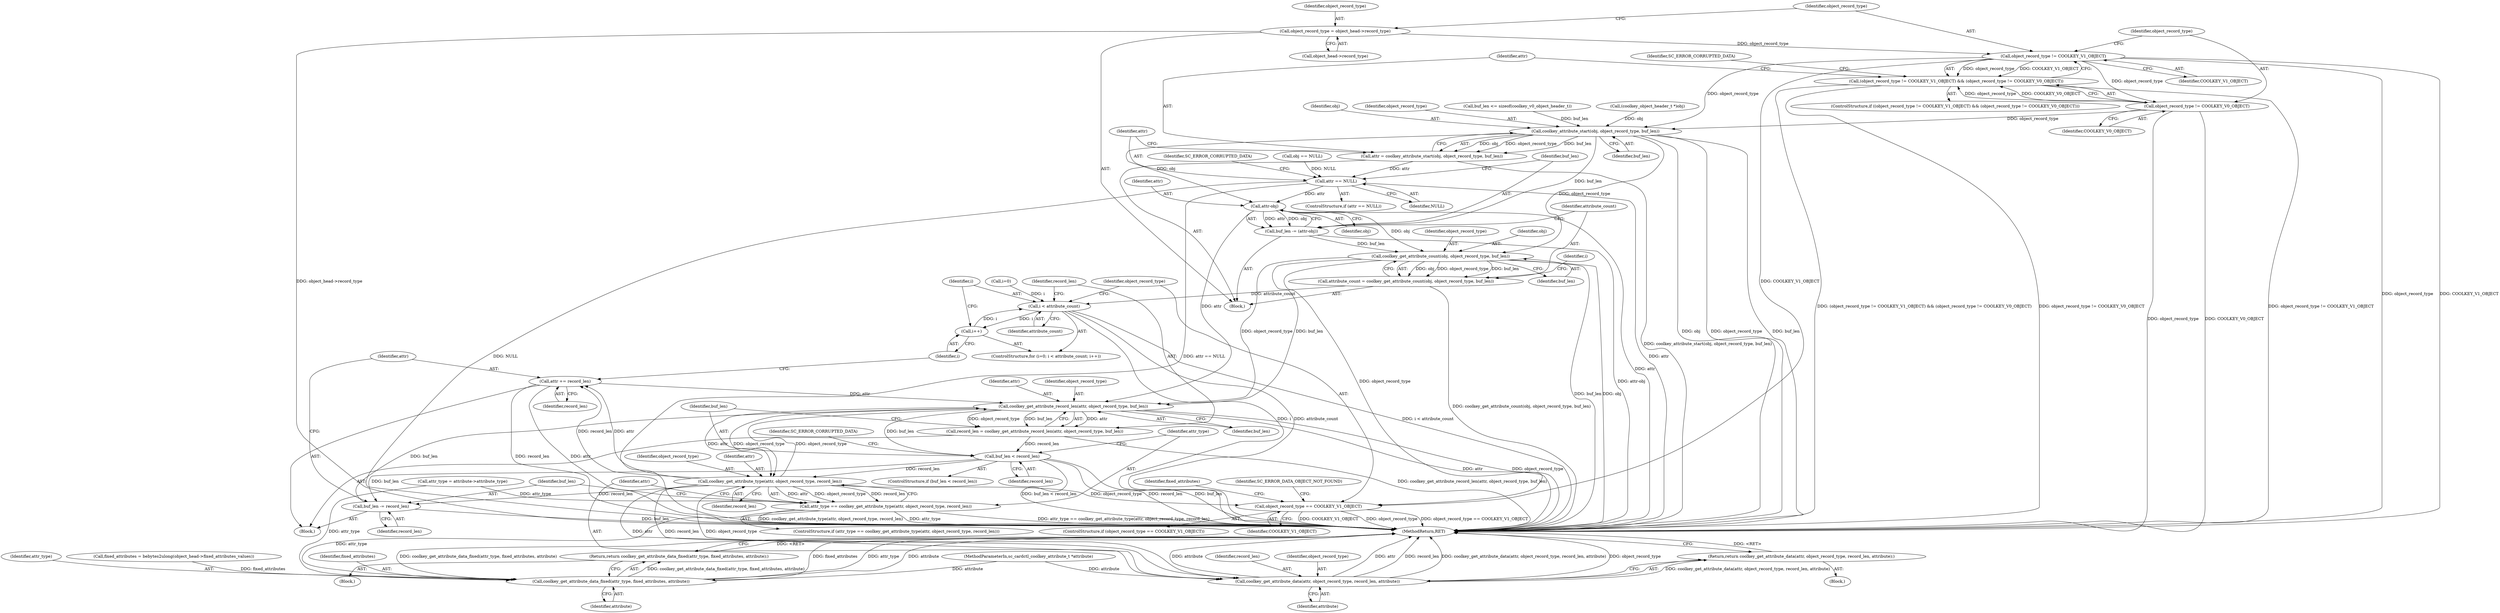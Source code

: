 digraph "0_OpenSC_8fe377e93b4b56060e5bbfb6f3142ceaeca744fa_4@pointer" {
"1000208" [label="(Call,object_record_type = object_head->record_type)"];
"1000215" [label="(Call,object_record_type != COOLKEY_V1_OBJECT)"];
"1000214" [label="(Call,(object_record_type != COOLKEY_V1_OBJECT) && (object_record_type != COOLKEY_V0_OBJECT))"];
"1000218" [label="(Call,object_record_type != COOLKEY_V0_OBJECT)"];
"1000226" [label="(Call,coolkey_attribute_start(obj, object_record_type, buf_len))"];
"1000224" [label="(Call,attr = coolkey_attribute_start(obj, object_record_type, buf_len))"];
"1000231" [label="(Call,attr == NULL)"];
"1000239" [label="(Call,attr-obj)"];
"1000237" [label="(Call,buf_len -= (attr-obj))"];
"1000244" [label="(Call,coolkey_get_attribute_count(obj, object_record_type, buf_len))"];
"1000242" [label="(Call,attribute_count = coolkey_get_attribute_count(obj, object_record_type, buf_len))"];
"1000252" [label="(Call,i < attribute_count)"];
"1000255" [label="(Call,i++)"];
"1000261" [label="(Call,coolkey_get_attribute_record_len(attr, object_record_type, buf_len))"];
"1000259" [label="(Call,record_len = coolkey_get_attribute_record_len(attr, object_record_type, buf_len))"];
"1000266" [label="(Call,buf_len < record_len)"];
"1000275" [label="(Call,coolkey_get_attribute_type(attr, object_record_type, record_len))"];
"1000273" [label="(Call,attr_type == coolkey_get_attribute_type(attr, object_record_type, record_len))"];
"1000305" [label="(Call,coolkey_get_attribute_data_fixed(attr_type, fixed_attributes, attribute))"];
"1000304" [label="(Return,return coolkey_get_attribute_data_fixed(attr_type, fixed_attributes, attribute);)"];
"1000281" [label="(Call,coolkey_get_attribute_data(attr, object_record_type, record_len, attribute))"];
"1000280" [label="(Return,return coolkey_get_attribute_data(attr, object_record_type, record_len, attribute);)"];
"1000286" [label="(Call,buf_len -= record_len)"];
"1000289" [label="(Call,attr += record_len)"];
"1000293" [label="(Call,object_record_type == COOLKEY_V1_OBJECT)"];
"1000205" [label="(Call,(coolkey_object_header_t *)obj)"];
"1000287" [label="(Identifier,buf_len)"];
"1000227" [label="(Identifier,obj)"];
"1000217" [label="(Identifier,COOLKEY_V1_OBJECT)"];
"1000294" [label="(Identifier,object_record_type)"];
"1000293" [label="(Call,object_record_type == COOLKEY_V1_OBJECT)"];
"1000218" [label="(Call,object_record_type != COOLKEY_V0_OBJECT)"];
"1000307" [label="(Identifier,fixed_attributes)"];
"1000259" [label="(Call,record_len = coolkey_get_attribute_record_len(attr, object_record_type, buf_len))"];
"1000284" [label="(Identifier,record_len)"];
"1000219" [label="(Identifier,object_record_type)"];
"1000161" [label="(Call,obj == NULL)"];
"1000240" [label="(Identifier,attr)"];
"1000276" [label="(Identifier,attr)"];
"1000281" [label="(Call,coolkey_get_attribute_data(attr, object_record_type, record_len, attribute))"];
"1000272" [label="(ControlStructure,if (attr_type == coolkey_get_attribute_type(attr, object_record_type, record_len)))"];
"1000305" [label="(Call,coolkey_get_attribute_data_fixed(attr_type, fixed_attributes, attribute))"];
"1000295" [label="(Identifier,COOLKEY_V1_OBJECT)"];
"1000248" [label="(ControlStructure,for (i=0; i < attribute_count; i++))"];
"1000290" [label="(Identifier,attr)"];
"1000291" [label="(Identifier,record_len)"];
"1000114" [label="(Block,)"];
"1000273" [label="(Call,attr_type == coolkey_get_attribute_type(attr, object_record_type, record_len))"];
"1000254" [label="(Identifier,attribute_count)"];
"1000253" [label="(Identifier,i)"];
"1000236" [label="(Identifier,SC_ERROR_CORRUPTED_DATA)"];
"1000296" [label="(Block,)"];
"1000113" [label="(MethodParameterIn,sc_cardctl_coolkey_attribute_t *attribute)"];
"1000225" [label="(Identifier,attr)"];
"1000299" [label="(Identifier,fixed_attributes)"];
"1000267" [label="(Identifier,buf_len)"];
"1000285" [label="(Identifier,attribute)"];
"1000288" [label="(Identifier,record_len)"];
"1000250" [label="(Identifier,i)"];
"1000232" [label="(Identifier,attr)"];
"1000238" [label="(Identifier,buf_len)"];
"1000255" [label="(Call,i++)"];
"1000268" [label="(Identifier,record_len)"];
"1000306" [label="(Identifier,attr_type)"];
"1000274" [label="(Identifier,attr_type)"];
"1000280" [label="(Return,return coolkey_get_attribute_data(attr, object_record_type, record_len, attribute);)"];
"1000249" [label="(Call,i=0)"];
"1000298" [label="(Call,fixed_attributes = bebytes2ulong(object_head->fixed_attributes_values))"];
"1000226" [label="(Call,coolkey_attribute_start(obj, object_record_type, buf_len))"];
"1000233" [label="(Identifier,NULL)"];
"1000237" [label="(Call,buf_len -= (attr-obj))"];
"1000277" [label="(Identifier,object_record_type)"];
"1000241" [label="(Identifier,obj)"];
"1000257" [label="(Block,)"];
"1000209" [label="(Identifier,object_record_type)"];
"1000252" [label="(Call,i < attribute_count)"];
"1000265" [label="(ControlStructure,if (buf_len < record_len))"];
"1000262" [label="(Identifier,attr)"];
"1000244" [label="(Call,coolkey_get_attribute_count(obj, object_record_type, buf_len))"];
"1000243" [label="(Identifier,attribute_count)"];
"1000215" [label="(Call,object_record_type != COOLKEY_V1_OBJECT)"];
"1000231" [label="(Call,attr == NULL)"];
"1000286" [label="(Call,buf_len -= record_len)"];
"1000230" [label="(ControlStructure,if (attr == NULL))"];
"1000210" [label="(Call,object_head->record_type)"];
"1000214" [label="(Call,(object_record_type != COOLKEY_V1_OBJECT) && (object_record_type != COOLKEY_V0_OBJECT))"];
"1000279" [label="(Block,)"];
"1000282" [label="(Identifier,attr)"];
"1000220" [label="(Identifier,COOLKEY_V0_OBJECT)"];
"1000260" [label="(Identifier,record_len)"];
"1000228" [label="(Identifier,object_record_type)"];
"1000246" [label="(Identifier,object_record_type)"];
"1000245" [label="(Identifier,obj)"];
"1000261" [label="(Call,coolkey_get_attribute_record_len(attr, object_record_type, buf_len))"];
"1000208" [label="(Call,object_record_type = object_head->record_type)"];
"1000275" [label="(Call,coolkey_get_attribute_type(attr, object_record_type, record_len))"];
"1000229" [label="(Identifier,buf_len)"];
"1000256" [label="(Identifier,i)"];
"1000278" [label="(Identifier,record_len)"];
"1000196" [label="(Call,buf_len <= sizeof(coolkey_v0_object_header_t))"];
"1000117" [label="(Call,attr_type = attribute->attribute_type)"];
"1000216" [label="(Identifier,object_record_type)"];
"1000224" [label="(Call,attr = coolkey_attribute_start(obj, object_record_type, buf_len))"];
"1000271" [label="(Identifier,SC_ERROR_CORRUPTED_DATA)"];
"1000311" [label="(MethodReturn,RET)"];
"1000239" [label="(Call,attr-obj)"];
"1000213" [label="(ControlStructure,if ((object_record_type != COOLKEY_V1_OBJECT) && (object_record_type != COOLKEY_V0_OBJECT)))"];
"1000308" [label="(Identifier,attribute)"];
"1000242" [label="(Call,attribute_count = coolkey_get_attribute_count(obj, object_record_type, buf_len))"];
"1000289" [label="(Call,attr += record_len)"];
"1000264" [label="(Identifier,buf_len)"];
"1000292" [label="(ControlStructure,if (object_record_type == COOLKEY_V1_OBJECT))"];
"1000310" [label="(Identifier,SC_ERROR_DATA_OBJECT_NOT_FOUND)"];
"1000304" [label="(Return,return coolkey_get_attribute_data_fixed(attr_type, fixed_attributes, attribute);)"];
"1000247" [label="(Identifier,buf_len)"];
"1000266" [label="(Call,buf_len < record_len)"];
"1000283" [label="(Identifier,object_record_type)"];
"1000263" [label="(Identifier,object_record_type)"];
"1000223" [label="(Identifier,SC_ERROR_CORRUPTED_DATA)"];
"1000208" -> "1000114"  [label="AST: "];
"1000208" -> "1000210"  [label="CFG: "];
"1000209" -> "1000208"  [label="AST: "];
"1000210" -> "1000208"  [label="AST: "];
"1000216" -> "1000208"  [label="CFG: "];
"1000208" -> "1000311"  [label="DDG: object_head->record_type"];
"1000208" -> "1000215"  [label="DDG: object_record_type"];
"1000215" -> "1000214"  [label="AST: "];
"1000215" -> "1000217"  [label="CFG: "];
"1000216" -> "1000215"  [label="AST: "];
"1000217" -> "1000215"  [label="AST: "];
"1000219" -> "1000215"  [label="CFG: "];
"1000214" -> "1000215"  [label="CFG: "];
"1000215" -> "1000311"  [label="DDG: object_record_type"];
"1000215" -> "1000311"  [label="DDG: COOLKEY_V1_OBJECT"];
"1000215" -> "1000214"  [label="DDG: object_record_type"];
"1000215" -> "1000214"  [label="DDG: COOLKEY_V1_OBJECT"];
"1000215" -> "1000218"  [label="DDG: object_record_type"];
"1000215" -> "1000226"  [label="DDG: object_record_type"];
"1000215" -> "1000293"  [label="DDG: COOLKEY_V1_OBJECT"];
"1000214" -> "1000213"  [label="AST: "];
"1000214" -> "1000218"  [label="CFG: "];
"1000218" -> "1000214"  [label="AST: "];
"1000223" -> "1000214"  [label="CFG: "];
"1000225" -> "1000214"  [label="CFG: "];
"1000214" -> "1000311"  [label="DDG: (object_record_type != COOLKEY_V1_OBJECT) && (object_record_type != COOLKEY_V0_OBJECT)"];
"1000214" -> "1000311"  [label="DDG: object_record_type != COOLKEY_V0_OBJECT"];
"1000214" -> "1000311"  [label="DDG: object_record_type != COOLKEY_V1_OBJECT"];
"1000218" -> "1000214"  [label="DDG: object_record_type"];
"1000218" -> "1000214"  [label="DDG: COOLKEY_V0_OBJECT"];
"1000218" -> "1000220"  [label="CFG: "];
"1000219" -> "1000218"  [label="AST: "];
"1000220" -> "1000218"  [label="AST: "];
"1000218" -> "1000311"  [label="DDG: object_record_type"];
"1000218" -> "1000311"  [label="DDG: COOLKEY_V0_OBJECT"];
"1000218" -> "1000226"  [label="DDG: object_record_type"];
"1000226" -> "1000224"  [label="AST: "];
"1000226" -> "1000229"  [label="CFG: "];
"1000227" -> "1000226"  [label="AST: "];
"1000228" -> "1000226"  [label="AST: "];
"1000229" -> "1000226"  [label="AST: "];
"1000224" -> "1000226"  [label="CFG: "];
"1000226" -> "1000311"  [label="DDG: obj"];
"1000226" -> "1000311"  [label="DDG: object_record_type"];
"1000226" -> "1000311"  [label="DDG: buf_len"];
"1000226" -> "1000224"  [label="DDG: obj"];
"1000226" -> "1000224"  [label="DDG: object_record_type"];
"1000226" -> "1000224"  [label="DDG: buf_len"];
"1000205" -> "1000226"  [label="DDG: obj"];
"1000196" -> "1000226"  [label="DDG: buf_len"];
"1000226" -> "1000237"  [label="DDG: buf_len"];
"1000226" -> "1000239"  [label="DDG: obj"];
"1000226" -> "1000244"  [label="DDG: object_record_type"];
"1000224" -> "1000114"  [label="AST: "];
"1000225" -> "1000224"  [label="AST: "];
"1000232" -> "1000224"  [label="CFG: "];
"1000224" -> "1000311"  [label="DDG: coolkey_attribute_start(obj, object_record_type, buf_len)"];
"1000224" -> "1000231"  [label="DDG: attr"];
"1000231" -> "1000230"  [label="AST: "];
"1000231" -> "1000233"  [label="CFG: "];
"1000232" -> "1000231"  [label="AST: "];
"1000233" -> "1000231"  [label="AST: "];
"1000236" -> "1000231"  [label="CFG: "];
"1000238" -> "1000231"  [label="CFG: "];
"1000231" -> "1000311"  [label="DDG: NULL"];
"1000231" -> "1000311"  [label="DDG: attr == NULL"];
"1000231" -> "1000311"  [label="DDG: attr"];
"1000161" -> "1000231"  [label="DDG: NULL"];
"1000231" -> "1000239"  [label="DDG: attr"];
"1000239" -> "1000237"  [label="AST: "];
"1000239" -> "1000241"  [label="CFG: "];
"1000240" -> "1000239"  [label="AST: "];
"1000241" -> "1000239"  [label="AST: "];
"1000237" -> "1000239"  [label="CFG: "];
"1000239" -> "1000311"  [label="DDG: attr"];
"1000239" -> "1000237"  [label="DDG: attr"];
"1000239" -> "1000237"  [label="DDG: obj"];
"1000239" -> "1000244"  [label="DDG: obj"];
"1000239" -> "1000261"  [label="DDG: attr"];
"1000237" -> "1000114"  [label="AST: "];
"1000238" -> "1000237"  [label="AST: "];
"1000243" -> "1000237"  [label="CFG: "];
"1000237" -> "1000311"  [label="DDG: attr-obj"];
"1000237" -> "1000244"  [label="DDG: buf_len"];
"1000244" -> "1000242"  [label="AST: "];
"1000244" -> "1000247"  [label="CFG: "];
"1000245" -> "1000244"  [label="AST: "];
"1000246" -> "1000244"  [label="AST: "];
"1000247" -> "1000244"  [label="AST: "];
"1000242" -> "1000244"  [label="CFG: "];
"1000244" -> "1000311"  [label="DDG: obj"];
"1000244" -> "1000311"  [label="DDG: buf_len"];
"1000244" -> "1000242"  [label="DDG: obj"];
"1000244" -> "1000242"  [label="DDG: object_record_type"];
"1000244" -> "1000242"  [label="DDG: buf_len"];
"1000244" -> "1000261"  [label="DDG: object_record_type"];
"1000244" -> "1000261"  [label="DDG: buf_len"];
"1000244" -> "1000293"  [label="DDG: object_record_type"];
"1000242" -> "1000114"  [label="AST: "];
"1000243" -> "1000242"  [label="AST: "];
"1000250" -> "1000242"  [label="CFG: "];
"1000242" -> "1000311"  [label="DDG: coolkey_get_attribute_count(obj, object_record_type, buf_len)"];
"1000242" -> "1000252"  [label="DDG: attribute_count"];
"1000252" -> "1000248"  [label="AST: "];
"1000252" -> "1000254"  [label="CFG: "];
"1000253" -> "1000252"  [label="AST: "];
"1000254" -> "1000252"  [label="AST: "];
"1000260" -> "1000252"  [label="CFG: "];
"1000294" -> "1000252"  [label="CFG: "];
"1000252" -> "1000311"  [label="DDG: i"];
"1000252" -> "1000311"  [label="DDG: attribute_count"];
"1000252" -> "1000311"  [label="DDG: i < attribute_count"];
"1000249" -> "1000252"  [label="DDG: i"];
"1000255" -> "1000252"  [label="DDG: i"];
"1000252" -> "1000255"  [label="DDG: i"];
"1000255" -> "1000248"  [label="AST: "];
"1000255" -> "1000256"  [label="CFG: "];
"1000256" -> "1000255"  [label="AST: "];
"1000253" -> "1000255"  [label="CFG: "];
"1000261" -> "1000259"  [label="AST: "];
"1000261" -> "1000264"  [label="CFG: "];
"1000262" -> "1000261"  [label="AST: "];
"1000263" -> "1000261"  [label="AST: "];
"1000264" -> "1000261"  [label="AST: "];
"1000259" -> "1000261"  [label="CFG: "];
"1000261" -> "1000311"  [label="DDG: attr"];
"1000261" -> "1000311"  [label="DDG: object_record_type"];
"1000261" -> "1000259"  [label="DDG: attr"];
"1000261" -> "1000259"  [label="DDG: object_record_type"];
"1000261" -> "1000259"  [label="DDG: buf_len"];
"1000289" -> "1000261"  [label="DDG: attr"];
"1000275" -> "1000261"  [label="DDG: object_record_type"];
"1000286" -> "1000261"  [label="DDG: buf_len"];
"1000261" -> "1000266"  [label="DDG: buf_len"];
"1000261" -> "1000275"  [label="DDG: attr"];
"1000261" -> "1000275"  [label="DDG: object_record_type"];
"1000259" -> "1000257"  [label="AST: "];
"1000260" -> "1000259"  [label="AST: "];
"1000267" -> "1000259"  [label="CFG: "];
"1000259" -> "1000311"  [label="DDG: coolkey_get_attribute_record_len(attr, object_record_type, buf_len)"];
"1000259" -> "1000266"  [label="DDG: record_len"];
"1000266" -> "1000265"  [label="AST: "];
"1000266" -> "1000268"  [label="CFG: "];
"1000267" -> "1000266"  [label="AST: "];
"1000268" -> "1000266"  [label="AST: "];
"1000271" -> "1000266"  [label="CFG: "];
"1000274" -> "1000266"  [label="CFG: "];
"1000266" -> "1000311"  [label="DDG: record_len"];
"1000266" -> "1000311"  [label="DDG: buf_len"];
"1000266" -> "1000311"  [label="DDG: buf_len < record_len"];
"1000266" -> "1000275"  [label="DDG: record_len"];
"1000266" -> "1000286"  [label="DDG: buf_len"];
"1000275" -> "1000273"  [label="AST: "];
"1000275" -> "1000278"  [label="CFG: "];
"1000276" -> "1000275"  [label="AST: "];
"1000277" -> "1000275"  [label="AST: "];
"1000278" -> "1000275"  [label="AST: "];
"1000273" -> "1000275"  [label="CFG: "];
"1000275" -> "1000273"  [label="DDG: attr"];
"1000275" -> "1000273"  [label="DDG: object_record_type"];
"1000275" -> "1000273"  [label="DDG: record_len"];
"1000275" -> "1000281"  [label="DDG: attr"];
"1000275" -> "1000281"  [label="DDG: object_record_type"];
"1000275" -> "1000281"  [label="DDG: record_len"];
"1000275" -> "1000286"  [label="DDG: record_len"];
"1000275" -> "1000289"  [label="DDG: record_len"];
"1000275" -> "1000289"  [label="DDG: attr"];
"1000275" -> "1000293"  [label="DDG: object_record_type"];
"1000273" -> "1000272"  [label="AST: "];
"1000274" -> "1000273"  [label="AST: "];
"1000282" -> "1000273"  [label="CFG: "];
"1000287" -> "1000273"  [label="CFG: "];
"1000273" -> "1000311"  [label="DDG: coolkey_get_attribute_type(attr, object_record_type, record_len)"];
"1000273" -> "1000311"  [label="DDG: attr_type"];
"1000273" -> "1000311"  [label="DDG: attr_type == coolkey_get_attribute_type(attr, object_record_type, record_len)"];
"1000117" -> "1000273"  [label="DDG: attr_type"];
"1000273" -> "1000305"  [label="DDG: attr_type"];
"1000305" -> "1000304"  [label="AST: "];
"1000305" -> "1000308"  [label="CFG: "];
"1000306" -> "1000305"  [label="AST: "];
"1000307" -> "1000305"  [label="AST: "];
"1000308" -> "1000305"  [label="AST: "];
"1000304" -> "1000305"  [label="CFG: "];
"1000305" -> "1000311"  [label="DDG: coolkey_get_attribute_data_fixed(attr_type, fixed_attributes, attribute)"];
"1000305" -> "1000311"  [label="DDG: fixed_attributes"];
"1000305" -> "1000311"  [label="DDG: attr_type"];
"1000305" -> "1000311"  [label="DDG: attribute"];
"1000305" -> "1000304"  [label="DDG: coolkey_get_attribute_data_fixed(attr_type, fixed_attributes, attribute)"];
"1000117" -> "1000305"  [label="DDG: attr_type"];
"1000298" -> "1000305"  [label="DDG: fixed_attributes"];
"1000113" -> "1000305"  [label="DDG: attribute"];
"1000304" -> "1000296"  [label="AST: "];
"1000311" -> "1000304"  [label="CFG: "];
"1000304" -> "1000311"  [label="DDG: <RET>"];
"1000281" -> "1000280"  [label="AST: "];
"1000281" -> "1000285"  [label="CFG: "];
"1000282" -> "1000281"  [label="AST: "];
"1000283" -> "1000281"  [label="AST: "];
"1000284" -> "1000281"  [label="AST: "];
"1000285" -> "1000281"  [label="AST: "];
"1000280" -> "1000281"  [label="CFG: "];
"1000281" -> "1000311"  [label="DDG: attribute"];
"1000281" -> "1000311"  [label="DDG: attr"];
"1000281" -> "1000311"  [label="DDG: record_len"];
"1000281" -> "1000311"  [label="DDG: coolkey_get_attribute_data(attr, object_record_type, record_len, attribute)"];
"1000281" -> "1000311"  [label="DDG: object_record_type"];
"1000281" -> "1000280"  [label="DDG: coolkey_get_attribute_data(attr, object_record_type, record_len, attribute)"];
"1000113" -> "1000281"  [label="DDG: attribute"];
"1000280" -> "1000279"  [label="AST: "];
"1000311" -> "1000280"  [label="CFG: "];
"1000280" -> "1000311"  [label="DDG: <RET>"];
"1000286" -> "1000257"  [label="AST: "];
"1000286" -> "1000288"  [label="CFG: "];
"1000287" -> "1000286"  [label="AST: "];
"1000288" -> "1000286"  [label="AST: "];
"1000290" -> "1000286"  [label="CFG: "];
"1000286" -> "1000311"  [label="DDG: buf_len"];
"1000289" -> "1000257"  [label="AST: "];
"1000289" -> "1000291"  [label="CFG: "];
"1000290" -> "1000289"  [label="AST: "];
"1000291" -> "1000289"  [label="AST: "];
"1000256" -> "1000289"  [label="CFG: "];
"1000289" -> "1000311"  [label="DDG: record_len"];
"1000289" -> "1000311"  [label="DDG: attr"];
"1000293" -> "1000292"  [label="AST: "];
"1000293" -> "1000295"  [label="CFG: "];
"1000294" -> "1000293"  [label="AST: "];
"1000295" -> "1000293"  [label="AST: "];
"1000299" -> "1000293"  [label="CFG: "];
"1000310" -> "1000293"  [label="CFG: "];
"1000293" -> "1000311"  [label="DDG: object_record_type"];
"1000293" -> "1000311"  [label="DDG: object_record_type == COOLKEY_V1_OBJECT"];
"1000293" -> "1000311"  [label="DDG: COOLKEY_V1_OBJECT"];
}
